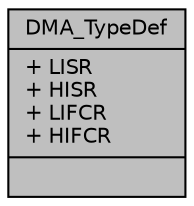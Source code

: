 digraph "DMA_TypeDef"
{
  edge [fontname="Helvetica",fontsize="10",labelfontname="Helvetica",labelfontsize="10"];
  node [fontname="Helvetica",fontsize="10",shape=record];
  Node1 [label="{DMA_TypeDef\n|+ LISR\l+ HISR\l+ LIFCR\l+ HIFCR\l|}",height=0.2,width=0.4,color="black", fillcolor="grey75", style="filled", fontcolor="black"];
}
